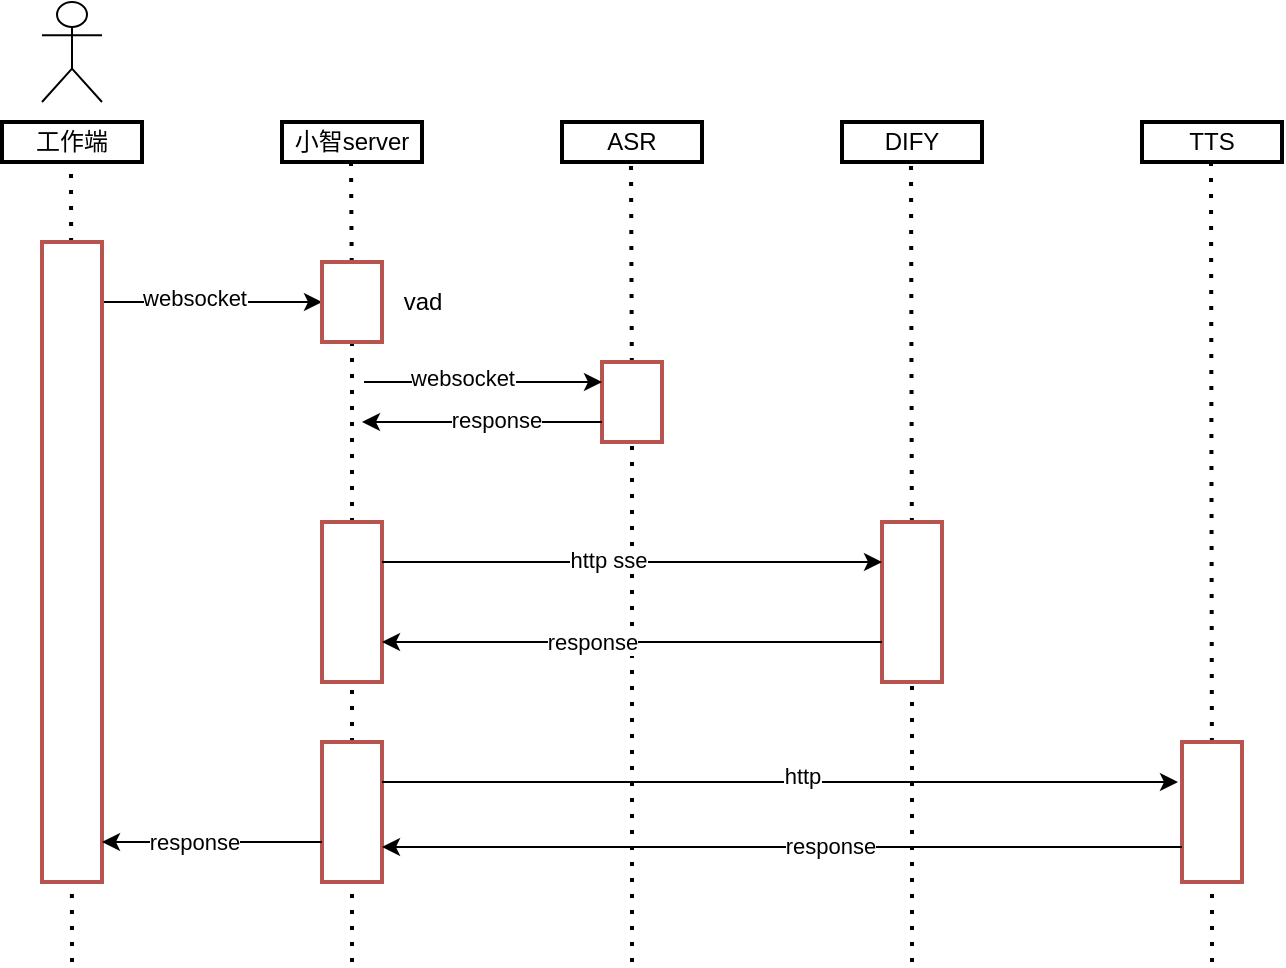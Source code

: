 <mxfile version="27.0.6">
  <diagram name="第 1 页" id="j_TaxyUEMeLFeXK7EujY">
    <mxGraphModel dx="856" dy="620" grid="1" gridSize="10" guides="1" tooltips="1" connect="1" arrows="1" fold="1" page="1" pageScale="1" pageWidth="827" pageHeight="1169" math="0" shadow="0">
      <root>
        <mxCell id="0" />
        <mxCell id="1" parent="0" />
        <mxCell id="S2aKsC0YRiiLuyDRzjJa-1" value="工作端" style="rounded=0;whiteSpace=wrap;html=1;strokeWidth=2;" vertex="1" parent="1">
          <mxGeometry x="70" y="120" width="70" height="20" as="geometry" />
        </mxCell>
        <mxCell id="S2aKsC0YRiiLuyDRzjJa-2" value="" style="shape=umlActor;verticalLabelPosition=bottom;verticalAlign=top;html=1;outlineConnect=0;" vertex="1" parent="1">
          <mxGeometry x="90" y="60" width="30" height="50" as="geometry" />
        </mxCell>
        <mxCell id="S2aKsC0YRiiLuyDRzjJa-4" value="" style="endArrow=none;dashed=1;html=1;dashPattern=1 3;strokeWidth=2;rounded=0;" edge="1" parent="1">
          <mxGeometry width="50" height="50" relative="1" as="geometry">
            <mxPoint x="105" y="540" as="sourcePoint" />
            <mxPoint x="104.5" y="140" as="targetPoint" />
          </mxGeometry>
        </mxCell>
        <mxCell id="S2aKsC0YRiiLuyDRzjJa-5" value="" style="rounded=0;whiteSpace=wrap;html=1;fillColor=default;strokeColor=#b85450;strokeWidth=2;" vertex="1" parent="1">
          <mxGeometry x="90" y="180" width="30" height="320" as="geometry" />
        </mxCell>
        <mxCell id="S2aKsC0YRiiLuyDRzjJa-6" value="小智server" style="rounded=0;whiteSpace=wrap;html=1;strokeWidth=2;" vertex="1" parent="1">
          <mxGeometry x="210" y="120" width="70" height="20" as="geometry" />
        </mxCell>
        <mxCell id="S2aKsC0YRiiLuyDRzjJa-8" value="" style="endArrow=none;dashed=1;html=1;dashPattern=1 3;strokeWidth=2;rounded=0;" edge="1" parent="1" source="S2aKsC0YRiiLuyDRzjJa-9">
          <mxGeometry width="50" height="50" relative="1" as="geometry">
            <mxPoint x="245" y="540" as="sourcePoint" />
            <mxPoint x="244.5" y="140" as="targetPoint" />
          </mxGeometry>
        </mxCell>
        <mxCell id="S2aKsC0YRiiLuyDRzjJa-10" value="ASR" style="rounded=0;whiteSpace=wrap;html=1;strokeWidth=2;" vertex="1" parent="1">
          <mxGeometry x="350" y="120" width="70" height="20" as="geometry" />
        </mxCell>
        <mxCell id="S2aKsC0YRiiLuyDRzjJa-11" value="" style="endArrow=none;dashed=1;html=1;dashPattern=1 3;strokeWidth=2;rounded=0;" edge="1" parent="1" source="S2aKsC0YRiiLuyDRzjJa-12">
          <mxGeometry width="50" height="50" relative="1" as="geometry">
            <mxPoint x="385" y="540" as="sourcePoint" />
            <mxPoint x="384.5" y="140" as="targetPoint" />
          </mxGeometry>
        </mxCell>
        <mxCell id="S2aKsC0YRiiLuyDRzjJa-13" value="DIFY" style="rounded=0;whiteSpace=wrap;html=1;strokeWidth=2;" vertex="1" parent="1">
          <mxGeometry x="490" y="120" width="70" height="20" as="geometry" />
        </mxCell>
        <mxCell id="S2aKsC0YRiiLuyDRzjJa-14" value="" style="endArrow=none;dashed=1;html=1;dashPattern=1 3;strokeWidth=2;rounded=0;" edge="1" parent="1">
          <mxGeometry width="50" height="50" relative="1" as="geometry">
            <mxPoint x="524.929" y="320" as="sourcePoint" />
            <mxPoint x="524.5" y="140" as="targetPoint" />
          </mxGeometry>
        </mxCell>
        <mxCell id="S2aKsC0YRiiLuyDRzjJa-16" value="TTS" style="rounded=0;whiteSpace=wrap;html=1;strokeWidth=2;" vertex="1" parent="1">
          <mxGeometry x="640" y="120" width="70" height="20" as="geometry" />
        </mxCell>
        <mxCell id="S2aKsC0YRiiLuyDRzjJa-17" value="" style="endArrow=none;dashed=1;html=1;dashPattern=1 3;strokeWidth=2;rounded=0;" edge="1" parent="1" source="S2aKsC0YRiiLuyDRzjJa-18">
          <mxGeometry width="50" height="50" relative="1" as="geometry">
            <mxPoint x="675" y="540" as="sourcePoint" />
            <mxPoint x="674.5" y="140" as="targetPoint" />
          </mxGeometry>
        </mxCell>
        <mxCell id="S2aKsC0YRiiLuyDRzjJa-19" value="" style="endArrow=classic;html=1;rounded=0;entryX=0;entryY=0.5;entryDx=0;entryDy=0;" edge="1" parent="1" target="S2aKsC0YRiiLuyDRzjJa-9">
          <mxGeometry width="50" height="50" relative="1" as="geometry">
            <mxPoint x="121" y="210" as="sourcePoint" />
            <mxPoint x="233.99" y="212.02" as="targetPoint" />
          </mxGeometry>
        </mxCell>
        <mxCell id="S2aKsC0YRiiLuyDRzjJa-20" value="websocket" style="edgeLabel;html=1;align=center;verticalAlign=middle;resizable=0;points=[];" vertex="1" connectable="0" parent="S2aKsC0YRiiLuyDRzjJa-19">
          <mxGeometry x="-0.175" y="2" relative="1" as="geometry">
            <mxPoint as="offset" />
          </mxGeometry>
        </mxCell>
        <mxCell id="S2aKsC0YRiiLuyDRzjJa-21" value="" style="endArrow=none;dashed=1;html=1;dashPattern=1 3;strokeWidth=2;rounded=0;" edge="1" parent="1" source="S2aKsC0YRiiLuyDRzjJa-28" target="S2aKsC0YRiiLuyDRzjJa-9">
          <mxGeometry width="50" height="50" relative="1" as="geometry">
            <mxPoint x="245" y="540" as="sourcePoint" />
            <mxPoint x="244.5" y="140" as="targetPoint" />
          </mxGeometry>
        </mxCell>
        <mxCell id="S2aKsC0YRiiLuyDRzjJa-9" value="" style="rounded=0;whiteSpace=wrap;html=1;fillColor=default;strokeColor=#b85450;strokeWidth=2;" vertex="1" parent="1">
          <mxGeometry x="230" y="190" width="30" height="40" as="geometry" />
        </mxCell>
        <mxCell id="S2aKsC0YRiiLuyDRzjJa-22" value="vad" style="text;html=1;align=center;verticalAlign=middle;resizable=0;points=[];autosize=1;strokeColor=none;fillColor=none;" vertex="1" parent="1">
          <mxGeometry x="260" y="195" width="40" height="30" as="geometry" />
        </mxCell>
        <mxCell id="S2aKsC0YRiiLuyDRzjJa-23" value="" style="endArrow=none;dashed=1;html=1;dashPattern=1 3;strokeWidth=2;rounded=0;" edge="1" parent="1" target="S2aKsC0YRiiLuyDRzjJa-12">
          <mxGeometry width="50" height="50" relative="1" as="geometry">
            <mxPoint x="385" y="540" as="sourcePoint" />
            <mxPoint x="384.5" y="140" as="targetPoint" />
          </mxGeometry>
        </mxCell>
        <mxCell id="S2aKsC0YRiiLuyDRzjJa-12" value="" style="rounded=0;whiteSpace=wrap;html=1;fillColor=default;strokeColor=#b85450;strokeWidth=2;" vertex="1" parent="1">
          <mxGeometry x="370" y="240" width="30" height="40" as="geometry" />
        </mxCell>
        <mxCell id="S2aKsC0YRiiLuyDRzjJa-24" value="" style="endArrow=classic;html=1;rounded=0;entryX=0;entryY=0.5;entryDx=0;entryDy=0;" edge="1" parent="1">
          <mxGeometry width="50" height="50" relative="1" as="geometry">
            <mxPoint x="251" y="250" as="sourcePoint" />
            <mxPoint x="370" y="250" as="targetPoint" />
          </mxGeometry>
        </mxCell>
        <mxCell id="S2aKsC0YRiiLuyDRzjJa-25" value="websocket" style="edgeLabel;html=1;align=center;verticalAlign=middle;resizable=0;points=[];" vertex="1" connectable="0" parent="S2aKsC0YRiiLuyDRzjJa-24">
          <mxGeometry x="-0.175" y="2" relative="1" as="geometry">
            <mxPoint as="offset" />
          </mxGeometry>
        </mxCell>
        <mxCell id="S2aKsC0YRiiLuyDRzjJa-26" value="" style="endArrow=classic;html=1;rounded=0;" edge="1" parent="1">
          <mxGeometry width="50" height="50" relative="1" as="geometry">
            <mxPoint x="370" y="270" as="sourcePoint" />
            <mxPoint x="250" y="270" as="targetPoint" />
          </mxGeometry>
        </mxCell>
        <mxCell id="S2aKsC0YRiiLuyDRzjJa-27" value="response" style="edgeLabel;html=1;align=center;verticalAlign=middle;resizable=0;points=[];" vertex="1" connectable="0" parent="S2aKsC0YRiiLuyDRzjJa-26">
          <mxGeometry x="-0.117" y="-1" relative="1" as="geometry">
            <mxPoint as="offset" />
          </mxGeometry>
        </mxCell>
        <mxCell id="S2aKsC0YRiiLuyDRzjJa-29" value="" style="endArrow=none;dashed=1;html=1;dashPattern=1 3;strokeWidth=2;rounded=0;" edge="1" parent="1" source="S2aKsC0YRiiLuyDRzjJa-36" target="S2aKsC0YRiiLuyDRzjJa-28">
          <mxGeometry width="50" height="50" relative="1" as="geometry">
            <mxPoint x="245" y="540" as="sourcePoint" />
            <mxPoint x="245" y="230" as="targetPoint" />
          </mxGeometry>
        </mxCell>
        <mxCell id="S2aKsC0YRiiLuyDRzjJa-28" value="" style="rounded=0;whiteSpace=wrap;html=1;fillColor=default;strokeColor=#b85450;strokeWidth=2;" vertex="1" parent="1">
          <mxGeometry x="230" y="320" width="30" height="80" as="geometry" />
        </mxCell>
        <mxCell id="S2aKsC0YRiiLuyDRzjJa-30" value="" style="endArrow=none;dashed=1;html=1;dashPattern=1 3;strokeWidth=2;rounded=0;" edge="1" parent="1">
          <mxGeometry width="50" height="50" relative="1" as="geometry">
            <mxPoint x="525" y="540" as="sourcePoint" />
            <mxPoint x="525" y="380" as="targetPoint" />
          </mxGeometry>
        </mxCell>
        <mxCell id="S2aKsC0YRiiLuyDRzjJa-31" value="" style="rounded=0;whiteSpace=wrap;html=1;fillColor=default;strokeColor=#b85450;strokeWidth=2;" vertex="1" parent="1">
          <mxGeometry x="510" y="320" width="30" height="80" as="geometry" />
        </mxCell>
        <mxCell id="S2aKsC0YRiiLuyDRzjJa-32" value="" style="endArrow=classic;html=1;rounded=0;exitX=1;exitY=0.25;exitDx=0;exitDy=0;entryX=0;entryY=0.25;entryDx=0;entryDy=0;" edge="1" parent="1" source="S2aKsC0YRiiLuyDRzjJa-28" target="S2aKsC0YRiiLuyDRzjJa-31">
          <mxGeometry width="50" height="50" relative="1" as="geometry">
            <mxPoint x="260" y="350" as="sourcePoint" />
            <mxPoint x="310" y="300" as="targetPoint" />
          </mxGeometry>
        </mxCell>
        <mxCell id="S2aKsC0YRiiLuyDRzjJa-33" value="http sse" style="edgeLabel;html=1;align=center;verticalAlign=middle;resizable=0;points=[];" vertex="1" connectable="0" parent="S2aKsC0YRiiLuyDRzjJa-32">
          <mxGeometry x="-0.096" y="1" relative="1" as="geometry">
            <mxPoint as="offset" />
          </mxGeometry>
        </mxCell>
        <mxCell id="S2aKsC0YRiiLuyDRzjJa-34" value="" style="endArrow=classic;html=1;rounded=0;exitX=0;exitY=0.75;exitDx=0;exitDy=0;" edge="1" parent="1" source="S2aKsC0YRiiLuyDRzjJa-31">
          <mxGeometry width="50" height="50" relative="1" as="geometry">
            <mxPoint x="380" y="380" as="sourcePoint" />
            <mxPoint x="260" y="380" as="targetPoint" />
          </mxGeometry>
        </mxCell>
        <mxCell id="S2aKsC0YRiiLuyDRzjJa-45" value="response" style="edgeLabel;html=1;align=center;verticalAlign=middle;resizable=0;points=[];" vertex="1" connectable="0" parent="S2aKsC0YRiiLuyDRzjJa-34">
          <mxGeometry x="0.16" relative="1" as="geometry">
            <mxPoint as="offset" />
          </mxGeometry>
        </mxCell>
        <mxCell id="S2aKsC0YRiiLuyDRzjJa-37" value="" style="endArrow=none;dashed=1;html=1;dashPattern=1 3;strokeWidth=2;rounded=0;" edge="1" parent="1" target="S2aKsC0YRiiLuyDRzjJa-36">
          <mxGeometry width="50" height="50" relative="1" as="geometry">
            <mxPoint x="245" y="540" as="sourcePoint" />
            <mxPoint x="245" y="400" as="targetPoint" />
          </mxGeometry>
        </mxCell>
        <mxCell id="S2aKsC0YRiiLuyDRzjJa-36" value="" style="rounded=0;whiteSpace=wrap;html=1;fillColor=default;strokeColor=#b85450;strokeWidth=2;" vertex="1" parent="1">
          <mxGeometry x="230" y="430" width="30" height="70" as="geometry" />
        </mxCell>
        <mxCell id="S2aKsC0YRiiLuyDRzjJa-38" value="" style="endArrow=none;dashed=1;html=1;dashPattern=1 3;strokeWidth=2;rounded=0;" edge="1" parent="1" target="S2aKsC0YRiiLuyDRzjJa-18">
          <mxGeometry width="50" height="50" relative="1" as="geometry">
            <mxPoint x="675" y="540" as="sourcePoint" />
            <mxPoint x="674.5" y="140" as="targetPoint" />
          </mxGeometry>
        </mxCell>
        <mxCell id="S2aKsC0YRiiLuyDRzjJa-18" value="" style="rounded=0;whiteSpace=wrap;html=1;fillColor=default;strokeColor=#b85450;strokeWidth=2;" vertex="1" parent="1">
          <mxGeometry x="660" y="430" width="30" height="70" as="geometry" />
        </mxCell>
        <mxCell id="S2aKsC0YRiiLuyDRzjJa-39" value="" style="endArrow=classic;html=1;rounded=0;exitX=1;exitY=0.25;exitDx=0;exitDy=0;" edge="1" parent="1">
          <mxGeometry width="50" height="50" relative="1" as="geometry">
            <mxPoint x="260" y="450" as="sourcePoint" />
            <mxPoint x="658" y="450" as="targetPoint" />
          </mxGeometry>
        </mxCell>
        <mxCell id="S2aKsC0YRiiLuyDRzjJa-44" value="http" style="edgeLabel;html=1;align=center;verticalAlign=middle;resizable=0;points=[];" vertex="1" connectable="0" parent="S2aKsC0YRiiLuyDRzjJa-39">
          <mxGeometry x="0.055" y="3" relative="1" as="geometry">
            <mxPoint as="offset" />
          </mxGeometry>
        </mxCell>
        <mxCell id="S2aKsC0YRiiLuyDRzjJa-41" value="" style="endArrow=classic;html=1;rounded=0;exitX=0;exitY=0.75;exitDx=0;exitDy=0;entryX=1;entryY=0.75;entryDx=0;entryDy=0;" edge="1" parent="1" source="S2aKsC0YRiiLuyDRzjJa-18" target="S2aKsC0YRiiLuyDRzjJa-36">
          <mxGeometry width="50" height="50" relative="1" as="geometry">
            <mxPoint x="510" y="480" as="sourcePoint" />
            <mxPoint x="260" y="480" as="targetPoint" />
          </mxGeometry>
        </mxCell>
        <mxCell id="S2aKsC0YRiiLuyDRzjJa-42" value="response" style="edgeLabel;html=1;align=center;verticalAlign=middle;resizable=0;points=[];" vertex="1" connectable="0" parent="S2aKsC0YRiiLuyDRzjJa-41">
          <mxGeometry x="-0.117" y="-1" relative="1" as="geometry">
            <mxPoint as="offset" />
          </mxGeometry>
        </mxCell>
        <mxCell id="S2aKsC0YRiiLuyDRzjJa-48" value="" style="endArrow=classic;html=1;rounded=0;" edge="1" parent="1">
          <mxGeometry width="50" height="50" relative="1" as="geometry">
            <mxPoint x="230" y="480" as="sourcePoint" />
            <mxPoint x="120" y="480" as="targetPoint" />
          </mxGeometry>
        </mxCell>
        <mxCell id="S2aKsC0YRiiLuyDRzjJa-49" value="response" style="edgeLabel;html=1;align=center;verticalAlign=middle;resizable=0;points=[];" vertex="1" connectable="0" parent="S2aKsC0YRiiLuyDRzjJa-48">
          <mxGeometry x="0.16" relative="1" as="geometry">
            <mxPoint as="offset" />
          </mxGeometry>
        </mxCell>
      </root>
    </mxGraphModel>
  </diagram>
</mxfile>
